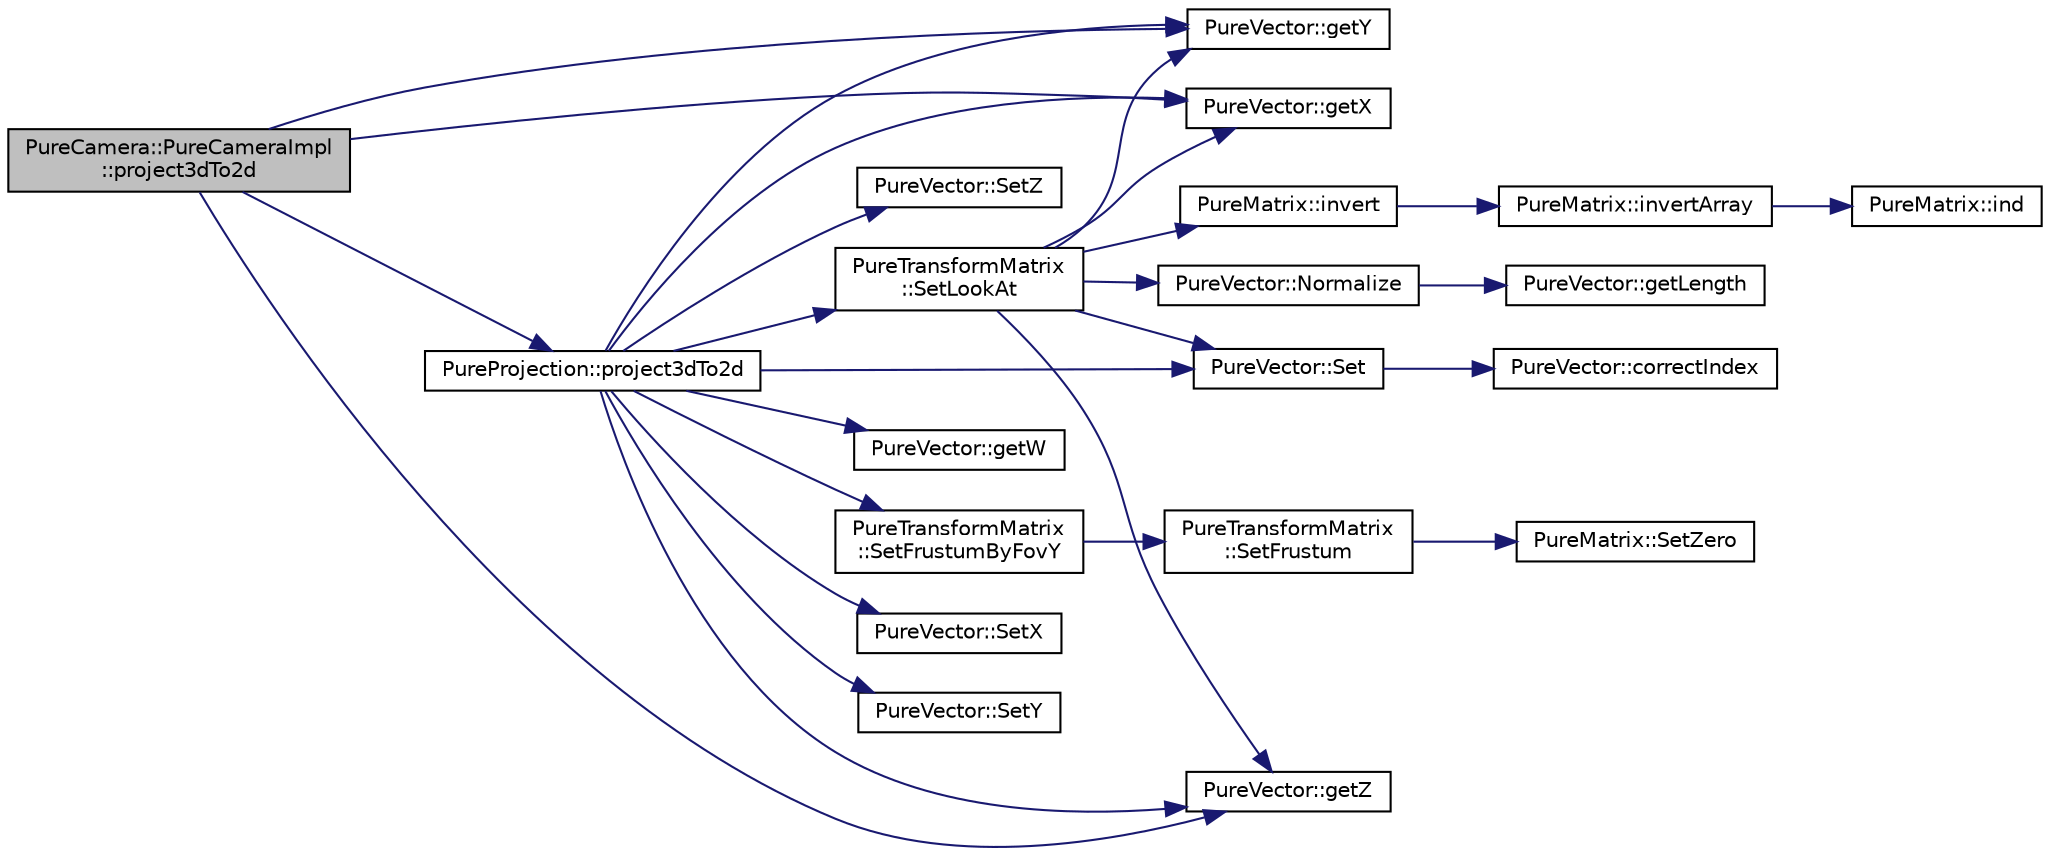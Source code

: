 digraph "PureCamera::PureCameraImpl::project3dTo2d"
{
 // LATEX_PDF_SIZE
  edge [fontname="Helvetica",fontsize="10",labelfontname="Helvetica",labelfontsize="10"];
  node [fontname="Helvetica",fontsize="10",shape=record];
  rankdir="LR";
  Node1 [label="PureCamera::PureCameraImpl\l::project3dTo2d",height=0.2,width=0.4,color="black", fillcolor="grey75", style="filled", fontcolor="black",tooltip=" "];
  Node1 -> Node2 [color="midnightblue",fontsize="10",style="solid",fontname="Helvetica"];
  Node2 [label="PureVector::getX",height=0.2,width=0.4,color="black", fillcolor="white", style="filled",URL="$class_pure_vector.html#a1671b6f7232f6cacd5b25e2e0078caa8",tooltip="Gets the X-coordinate."];
  Node1 -> Node3 [color="midnightblue",fontsize="10",style="solid",fontname="Helvetica"];
  Node3 [label="PureVector::getY",height=0.2,width=0.4,color="black", fillcolor="white", style="filled",URL="$class_pure_vector.html#ad3f280e052c74e30635f16def6f3fdff",tooltip="Gets the Y-coordinate."];
  Node1 -> Node4 [color="midnightblue",fontsize="10",style="solid",fontname="Helvetica"];
  Node4 [label="PureVector::getZ",height=0.2,width=0.4,color="black", fillcolor="white", style="filled",URL="$class_pure_vector.html#a0c7e17a5a9297eeefe11ac08611f4339",tooltip="Gets the Z-coordinate."];
  Node1 -> Node5 [color="midnightblue",fontsize="10",style="solid",fontname="Helvetica"];
  Node5 [label="PureProjection::project3dTo2d",height=0.2,width=0.4,color="black", fillcolor="white", style="filled",URL="$class_pure_projection.html#a4bd8c68bf429b62b10362944d6b8b6b8",tooltip="Makes a projection from world-space to window/screen-space."];
  Node5 -> Node6 [color="midnightblue",fontsize="10",style="solid",fontname="Helvetica"];
  Node6 [label="PureVector::getW",height=0.2,width=0.4,color="black", fillcolor="white", style="filled",URL="$class_pure_vector.html#ae4903e56097b081ac3aace71d08b15ed",tooltip="Gets the W-coordinate."];
  Node5 -> Node2 [color="midnightblue",fontsize="10",style="solid",fontname="Helvetica"];
  Node5 -> Node3 [color="midnightblue",fontsize="10",style="solid",fontname="Helvetica"];
  Node5 -> Node4 [color="midnightblue",fontsize="10",style="solid",fontname="Helvetica"];
  Node5 -> Node7 [color="midnightblue",fontsize="10",style="solid",fontname="Helvetica"];
  Node7 [label="PureVector::Set",height=0.2,width=0.4,color="black", fillcolor="white", style="filled",URL="$class_pure_vector.html#a7a06ddc19979aa3bbe17514071ed66c8",tooltip="Sets the value at the given index."];
  Node7 -> Node8 [color="midnightblue",fontsize="10",style="solid",fontname="Helvetica"];
  Node8 [label="PureVector::correctIndex",height=0.2,width=0.4,color="black", fillcolor="white", style="filled",URL="$class_pure_vector.html#a3a76805b3935eadb52ac7cf41dfd981b",tooltip=" "];
  Node5 -> Node9 [color="midnightblue",fontsize="10",style="solid",fontname="Helvetica"];
  Node9 [label="PureTransformMatrix\l::SetFrustumByFovY",height=0.2,width=0.4,color="black", fillcolor="white", style="filled",URL="$class_pure_transform_matrix.html#a18b32f7c1b6d08ef45a43f778c763f80",tooltip="Sets the matrix to represent a viewing frustum in world coordinate system."];
  Node9 -> Node10 [color="midnightblue",fontsize="10",style="solid",fontname="Helvetica"];
  Node10 [label="PureTransformMatrix\l::SetFrustum",height=0.2,width=0.4,color="black", fillcolor="white", style="filled",URL="$class_pure_transform_matrix.html#aacb54b513594f9ab729aaffa6285375b",tooltip="Sets the matrix to represent a viewing frustum in world coordinate system."];
  Node10 -> Node11 [color="midnightblue",fontsize="10",style="solid",fontname="Helvetica"];
  Node11 [label="PureMatrix::SetZero",height=0.2,width=0.4,color="black", fillcolor="white", style="filled",URL="$class_pure_matrix.html#a313d17b13f39ef09b0bab77c5b3d513a",tooltip="Sets the matrix to zero matrix."];
  Node5 -> Node12 [color="midnightblue",fontsize="10",style="solid",fontname="Helvetica"];
  Node12 [label="PureTransformMatrix\l::SetLookAt",height=0.2,width=0.4,color="black", fillcolor="white", style="filled",URL="$class_pure_transform_matrix.html#a25be1be624ed85b1b6e70bbd7240e590",tooltip="Sets the matrix to represent a view matrix in world coordinate system."];
  Node12 -> Node2 [color="midnightblue",fontsize="10",style="solid",fontname="Helvetica"];
  Node12 -> Node3 [color="midnightblue",fontsize="10",style="solid",fontname="Helvetica"];
  Node12 -> Node4 [color="midnightblue",fontsize="10",style="solid",fontname="Helvetica"];
  Node12 -> Node13 [color="midnightblue",fontsize="10",style="solid",fontname="Helvetica"];
  Node13 [label="PureMatrix::invert",height=0.2,width=0.4,color="black", fillcolor="white", style="filled",URL="$class_pure_matrix.html#af03c29d350c327eb4d8268092fa2d52f",tooltip="Inverts the matrix."];
  Node13 -> Node14 [color="midnightblue",fontsize="10",style="solid",fontname="Helvetica"];
  Node14 [label="PureMatrix::invertArray",height=0.2,width=0.4,color="black", fillcolor="white", style="filled",URL="$class_pure_matrix.html#a73f4f8de4e43730af599a5f3c1eae1f3",tooltip="Treats the given array as a matrix and inverts it."];
  Node14 -> Node15 [color="midnightblue",fontsize="10",style="solid",fontname="Helvetica"];
  Node15 [label="PureMatrix::ind",height=0.2,width=0.4,color="black", fillcolor="white", style="filled",URL="$class_pure_matrix.html#aeb96ec1d85ab4cfa73e308badf95591a",tooltip="Returns index of cell in given row and column."];
  Node12 -> Node16 [color="midnightblue",fontsize="10",style="solid",fontname="Helvetica"];
  Node16 [label="PureVector::Normalize",height=0.2,width=0.4,color="black", fillcolor="white", style="filled",URL="$class_pure_vector.html#a011fd4f34f4a288519986fe51219c245",tooltip="Normalizes the coordinates."];
  Node16 -> Node17 [color="midnightblue",fontsize="10",style="solid",fontname="Helvetica"];
  Node17 [label="PureVector::getLength",height=0.2,width=0.4,color="black", fillcolor="white", style="filled",URL="$class_pure_vector.html#ab46a1c67a233f83d514d96194481f747",tooltip="Gets the length."];
  Node12 -> Node7 [color="midnightblue",fontsize="10",style="solid",fontname="Helvetica"];
  Node5 -> Node18 [color="midnightblue",fontsize="10",style="solid",fontname="Helvetica"];
  Node18 [label="PureVector::SetX",height=0.2,width=0.4,color="black", fillcolor="white", style="filled",URL="$class_pure_vector.html#a8cefc1d4996d79b3f9fb09bc345ee29b",tooltip="Sets the X-coordinate."];
  Node5 -> Node19 [color="midnightblue",fontsize="10",style="solid",fontname="Helvetica"];
  Node19 [label="PureVector::SetY",height=0.2,width=0.4,color="black", fillcolor="white", style="filled",URL="$class_pure_vector.html#a885cc93f029da494852b29892e91fedc",tooltip="Sets the Y-coordinate."];
  Node5 -> Node20 [color="midnightblue",fontsize="10",style="solid",fontname="Helvetica"];
  Node20 [label="PureVector::SetZ",height=0.2,width=0.4,color="black", fillcolor="white", style="filled",URL="$class_pure_vector.html#a8a32e02cf64dd284998a01a16cb303e3",tooltip="Sets the Z-coordinate."];
}
